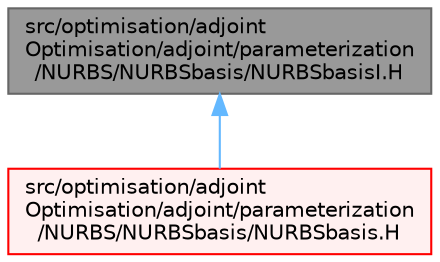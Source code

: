 digraph "src/optimisation/adjointOptimisation/adjoint/parameterization/NURBS/NURBSbasis/NURBSbasisI.H"
{
 // LATEX_PDF_SIZE
  bgcolor="transparent";
  edge [fontname=Helvetica,fontsize=10,labelfontname=Helvetica,labelfontsize=10];
  node [fontname=Helvetica,fontsize=10,shape=box,height=0.2,width=0.4];
  Node1 [id="Node000001",label="src/optimisation/adjoint\lOptimisation/adjoint/parameterization\l/NURBS/NURBSbasis/NURBSbasisI.H",height=0.2,width=0.4,color="gray40", fillcolor="grey60", style="filled", fontcolor="black",tooltip=" "];
  Node1 -> Node2 [id="edge1_Node000001_Node000002",dir="back",color="steelblue1",style="solid",tooltip=" "];
  Node2 [id="Node000002",label="src/optimisation/adjoint\lOptimisation/adjoint/parameterization\l/NURBS/NURBSbasis/NURBSbasis.H",height=0.2,width=0.4,color="red", fillcolor="#FFF0F0", style="filled",URL="$NURBSbasis_8H.html",tooltip=" "];
}
